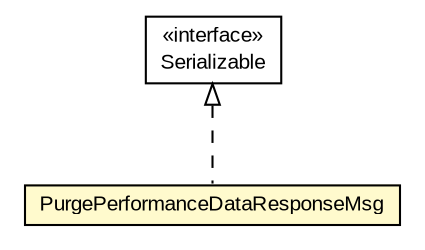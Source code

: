 #!/usr/local/bin/dot
#
# Class diagram 
# Generated by UMLGraph version R5_6-24-gf6e263 (http://www.umlgraph.org/)
#

digraph G {
	edge [fontname="arial",fontsize=10,labelfontname="arial",labelfontsize=10];
	node [fontname="arial",fontsize=10,shape=plaintext];
	nodesep=0.25;
	ranksep=0.5;
	// org.miloss.fgsms.services.interfaces.dataaccessservice.PurgePerformanceDataResponseMsg
	c294660 [label=<<table title="org.miloss.fgsms.services.interfaces.dataaccessservice.PurgePerformanceDataResponseMsg" border="0" cellborder="1" cellspacing="0" cellpadding="2" port="p" bgcolor="lemonChiffon" href="./PurgePerformanceDataResponseMsg.html">
		<tr><td><table border="0" cellspacing="0" cellpadding="1">
<tr><td align="center" balign="center"> PurgePerformanceDataResponseMsg </td></tr>
		</table></td></tr>
		</table>>, URL="./PurgePerformanceDataResponseMsg.html", fontname="arial", fontcolor="black", fontsize=10.0];
	//org.miloss.fgsms.services.interfaces.dataaccessservice.PurgePerformanceDataResponseMsg implements java.io.Serializable
	c295226:p -> c294660:p [dir=back,arrowtail=empty,style=dashed];
	// java.io.Serializable
	c295226 [label=<<table title="java.io.Serializable" border="0" cellborder="1" cellspacing="0" cellpadding="2" port="p" href="http://java.sun.com/j2se/1.4.2/docs/api/java/io/Serializable.html">
		<tr><td><table border="0" cellspacing="0" cellpadding="1">
<tr><td align="center" balign="center"> &#171;interface&#187; </td></tr>
<tr><td align="center" balign="center"> Serializable </td></tr>
		</table></td></tr>
		</table>>, URL="http://java.sun.com/j2se/1.4.2/docs/api/java/io/Serializable.html", fontname="arial", fontcolor="black", fontsize=10.0];
}

